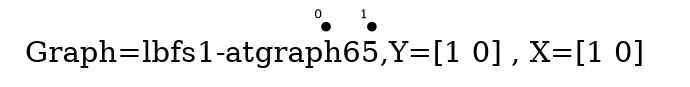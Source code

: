 /* Created by igraph 0.8.0-pre+0200568 */
graph {
  graph [
    label="Graph=lbfs1-atgraph65,Y=[1 0] , X=[1 0]  "
    labelloc=bottom
  ];
  0 [
    pos="-0.100000,1.000000!"
    shape=point
    fontsize=6
    xlabel=0
  ];
  1 [
    pos="0.000000,0.000000!"
    shape=point
    fontsize=6
    xlabel=1
  ];

}
